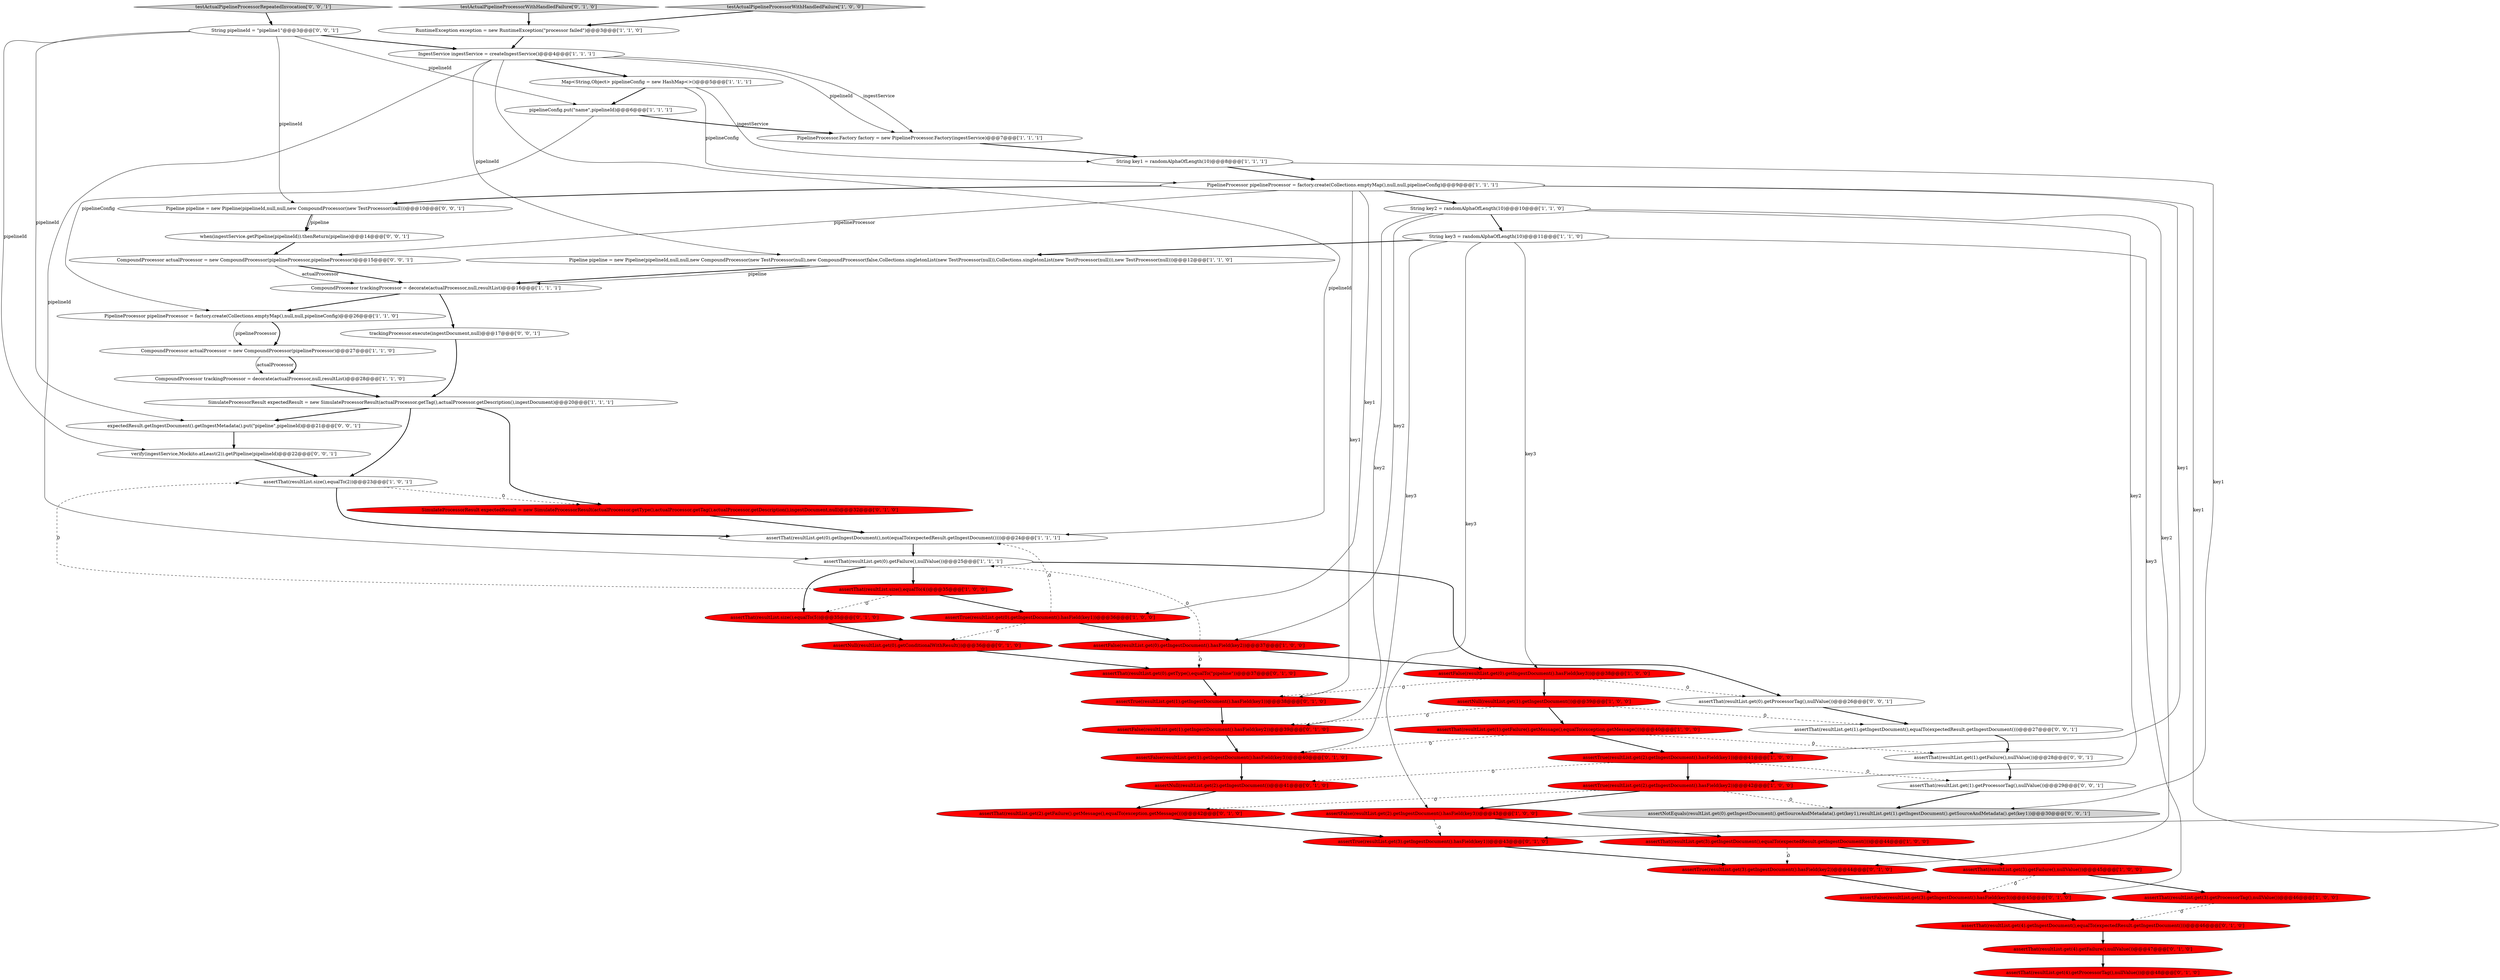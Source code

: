 digraph {
7 [style = filled, label = "assertFalse(resultList.get(0).getIngestDocument().hasField(key3))@@@38@@@['1', '0', '0']", fillcolor = red, shape = ellipse image = "AAA1AAABBB1BBB"];
55 [style = filled, label = "Pipeline pipeline = new Pipeline(pipelineId,null,null,new CompoundProcessor(new TestProcessor(null)))@@@10@@@['0', '0', '1']", fillcolor = white, shape = ellipse image = "AAA0AAABBB3BBB"];
26 [style = filled, label = "String key1 = randomAlphaOfLength(10)@@@8@@@['1', '1', '1']", fillcolor = white, shape = ellipse image = "AAA0AAABBB1BBB"];
32 [style = filled, label = "assertThat(resultList.size(),equalTo(5))@@@35@@@['0', '1', '0']", fillcolor = red, shape = ellipse image = "AAA1AAABBB2BBB"];
39 [style = filled, label = "assertThat(resultList.get(4).getIngestDocument(),equalTo(expectedResult.getIngestDocument()))@@@46@@@['0', '1', '0']", fillcolor = red, shape = ellipse image = "AAA1AAABBB2BBB"];
18 [style = filled, label = "assertThat(resultList.get(1).getFailure().getMessage(),equalTo(exception.getMessage()))@@@40@@@['1', '0', '0']", fillcolor = red, shape = ellipse image = "AAA1AAABBB1BBB"];
44 [style = filled, label = "testActualPipelineProcessorWithHandledFailure['0', '1', '0']", fillcolor = lightgray, shape = diamond image = "AAA0AAABBB2BBB"];
27 [style = filled, label = "assertThat(resultList.size(),equalTo(4))@@@35@@@['1', '0', '0']", fillcolor = red, shape = ellipse image = "AAA1AAABBB1BBB"];
52 [style = filled, label = "assertThat(resultList.get(1).getIngestDocument(),equalTo(expectedResult.getIngestDocument()))@@@27@@@['0', '0', '1']", fillcolor = white, shape = ellipse image = "AAA0AAABBB3BBB"];
41 [style = filled, label = "assertTrue(resultList.get(1).getIngestDocument().hasField(key1))@@@38@@@['0', '1', '0']", fillcolor = red, shape = ellipse image = "AAA1AAABBB2BBB"];
5 [style = filled, label = "testActualPipelineProcessorWithHandledFailure['1', '0', '0']", fillcolor = lightgray, shape = diamond image = "AAA0AAABBB1BBB"];
34 [style = filled, label = "assertFalse(resultList.get(1).getIngestDocument().hasField(key3))@@@40@@@['0', '1', '0']", fillcolor = red, shape = ellipse image = "AAA1AAABBB2BBB"];
42 [style = filled, label = "assertNull(resultList.get(0).getConditionalWithResult())@@@36@@@['0', '1', '0']", fillcolor = red, shape = ellipse image = "AAA1AAABBB2BBB"];
13 [style = filled, label = "PipelineProcessor.Factory factory = new PipelineProcessor.Factory(ingestService)@@@7@@@['1', '1', '1']", fillcolor = white, shape = ellipse image = "AAA0AAABBB1BBB"];
56 [style = filled, label = "expectedResult.getIngestDocument().getIngestMetadata().put(\"pipeline\",pipelineId)@@@21@@@['0', '0', '1']", fillcolor = white, shape = ellipse image = "AAA0AAABBB3BBB"];
12 [style = filled, label = "assertThat(resultList.size(),equalTo(2))@@@23@@@['1', '0', '1']", fillcolor = white, shape = ellipse image = "AAA0AAABBB1BBB"];
22 [style = filled, label = "assertFalse(resultList.get(2).getIngestDocument().hasField(key3))@@@43@@@['1', '0', '0']", fillcolor = red, shape = ellipse image = "AAA1AAABBB1BBB"];
24 [style = filled, label = "String key2 = randomAlphaOfLength(10)@@@10@@@['1', '1', '0']", fillcolor = white, shape = ellipse image = "AAA0AAABBB1BBB"];
20 [style = filled, label = "assertThat(resultList.get(3).getProcessorTag(),nullValue())@@@46@@@['1', '0', '0']", fillcolor = red, shape = ellipse image = "AAA1AAABBB1BBB"];
59 [style = filled, label = "assertNotEquals(resultList.get(0).getIngestDocument().getSourceAndMetadata().get(key1),resultList.get(1).getIngestDocument().getSourceAndMetadata().get(key1))@@@30@@@['0', '0', '1']", fillcolor = lightgray, shape = ellipse image = "AAA0AAABBB3BBB"];
14 [style = filled, label = "PipelineProcessor pipelineProcessor = factory.create(Collections.emptyMap(),null,null,pipelineConfig)@@@9@@@['1', '1', '1']", fillcolor = white, shape = ellipse image = "AAA0AAABBB1BBB"];
15 [style = filled, label = "CompoundProcessor trackingProcessor = decorate(actualProcessor,null,resultList)@@@28@@@['1', '1', '0']", fillcolor = white, shape = ellipse image = "AAA0AAABBB1BBB"];
46 [style = filled, label = "SimulateProcessorResult expectedResult = new SimulateProcessorResult(actualProcessor.getType(),actualProcessor.getTag(),actualProcessor.getDescription(),ingestDocument,null)@@@32@@@['0', '1', '0']", fillcolor = red, shape = ellipse image = "AAA1AAABBB2BBB"];
19 [style = filled, label = "assertFalse(resultList.get(0).getIngestDocument().hasField(key2))@@@37@@@['1', '0', '0']", fillcolor = red, shape = ellipse image = "AAA1AAABBB1BBB"];
45 [style = filled, label = "assertTrue(resultList.get(3).getIngestDocument().hasField(key2))@@@44@@@['0', '1', '0']", fillcolor = red, shape = ellipse image = "AAA1AAABBB2BBB"];
2 [style = filled, label = "SimulateProcessorResult expectedResult = new SimulateProcessorResult(actualProcessor.getTag(),actualProcessor.getDescription(),ingestDocument)@@@20@@@['1', '1', '1']", fillcolor = white, shape = ellipse image = "AAA0AAABBB1BBB"];
36 [style = filled, label = "assertThat(resultList.get(2).getFailure().getMessage(),equalTo(exception.getMessage()))@@@42@@@['0', '1', '0']", fillcolor = red, shape = ellipse image = "AAA1AAABBB2BBB"];
51 [style = filled, label = "assertThat(resultList.get(1).getProcessorTag(),nullValue())@@@29@@@['0', '0', '1']", fillcolor = white, shape = ellipse image = "AAA0AAABBB3BBB"];
57 [style = filled, label = "trackingProcessor.execute(ingestDocument,null)@@@17@@@['0', '0', '1']", fillcolor = white, shape = ellipse image = "AAA0AAABBB3BBB"];
21 [style = filled, label = "Map<String,Object> pipelineConfig = new HashMap<>()@@@5@@@['1', '1', '1']", fillcolor = white, shape = ellipse image = "AAA0AAABBB1BBB"];
28 [style = filled, label = "assertTrue(resultList.get(2).getIngestDocument().hasField(key1))@@@41@@@['1', '0', '0']", fillcolor = red, shape = ellipse image = "AAA1AAABBB1BBB"];
29 [style = filled, label = "CompoundProcessor actualProcessor = new CompoundProcessor(pipelineProcessor)@@@27@@@['1', '1', '0']", fillcolor = white, shape = ellipse image = "AAA0AAABBB1BBB"];
47 [style = filled, label = "String pipelineId = \"pipeline1\"@@@3@@@['0', '0', '1']", fillcolor = white, shape = ellipse image = "AAA0AAABBB3BBB"];
50 [style = filled, label = "when(ingestService.getPipeline(pipelineId)).thenReturn(pipeline)@@@14@@@['0', '0', '1']", fillcolor = white, shape = ellipse image = "AAA0AAABBB3BBB"];
25 [style = filled, label = "RuntimeException exception = new RuntimeException(\"processor failed\")@@@3@@@['1', '1', '0']", fillcolor = white, shape = ellipse image = "AAA0AAABBB1BBB"];
9 [style = filled, label = "Pipeline pipeline = new Pipeline(pipelineId,null,null,new CompoundProcessor(new TestProcessor(null),new CompoundProcessor(false,Collections.singletonList(new TestProcessor(null)),Collections.singletonList(new TestProcessor(null))),new TestProcessor(null)))@@@12@@@['1', '1', '0']", fillcolor = white, shape = ellipse image = "AAA0AAABBB1BBB"];
31 [style = filled, label = "assertTrue(resultList.get(3).getIngestDocument().hasField(key1))@@@43@@@['0', '1', '0']", fillcolor = red, shape = ellipse image = "AAA1AAABBB2BBB"];
35 [style = filled, label = "assertNull(resultList.get(2).getIngestDocument())@@@41@@@['0', '1', '0']", fillcolor = red, shape = ellipse image = "AAA1AAABBB2BBB"];
4 [style = filled, label = "assertThat(resultList.get(0).getIngestDocument(),not(equalTo(expectedResult.getIngestDocument())))@@@24@@@['1', '1', '1']", fillcolor = white, shape = ellipse image = "AAA0AAABBB1BBB"];
23 [style = filled, label = "pipelineConfig.put(\"name\",pipelineId)@@@6@@@['1', '1', '1']", fillcolor = white, shape = ellipse image = "AAA0AAABBB1BBB"];
30 [style = filled, label = "String key3 = randomAlphaOfLength(10)@@@11@@@['1', '1', '0']", fillcolor = white, shape = ellipse image = "AAA0AAABBB1BBB"];
40 [style = filled, label = "assertFalse(resultList.get(1).getIngestDocument().hasField(key2))@@@39@@@['0', '1', '0']", fillcolor = red, shape = ellipse image = "AAA1AAABBB2BBB"];
0 [style = filled, label = "assertTrue(resultList.get(0).getIngestDocument().hasField(key1))@@@36@@@['1', '0', '0']", fillcolor = red, shape = ellipse image = "AAA1AAABBB1BBB"];
8 [style = filled, label = "assertNull(resultList.get(1).getIngestDocument())@@@39@@@['1', '0', '0']", fillcolor = red, shape = ellipse image = "AAA1AAABBB1BBB"];
6 [style = filled, label = "assertThat(resultList.get(0).getFailure(),nullValue())@@@25@@@['1', '1', '1']", fillcolor = white, shape = ellipse image = "AAA0AAABBB1BBB"];
48 [style = filled, label = "verify(ingestService,Mockito.atLeast(2)).getPipeline(pipelineId)@@@22@@@['0', '0', '1']", fillcolor = white, shape = ellipse image = "AAA0AAABBB3BBB"];
43 [style = filled, label = "assertThat(resultList.get(0).getType(),equalTo(\"pipeline\"))@@@37@@@['0', '1', '0']", fillcolor = red, shape = ellipse image = "AAA1AAABBB2BBB"];
33 [style = filled, label = "assertThat(resultList.get(4).getProcessorTag(),nullValue())@@@48@@@['0', '1', '0']", fillcolor = red, shape = ellipse image = "AAA1AAABBB2BBB"];
16 [style = filled, label = "assertThat(resultList.get(3).getFailure(),nullValue())@@@45@@@['1', '0', '0']", fillcolor = red, shape = ellipse image = "AAA1AAABBB1BBB"];
17 [style = filled, label = "assertTrue(resultList.get(2).getIngestDocument().hasField(key2))@@@42@@@['1', '0', '0']", fillcolor = red, shape = ellipse image = "AAA1AAABBB1BBB"];
10 [style = filled, label = "CompoundProcessor trackingProcessor = decorate(actualProcessor,null,resultList)@@@16@@@['1', '1', '1']", fillcolor = white, shape = ellipse image = "AAA0AAABBB1BBB"];
1 [style = filled, label = "IngestService ingestService = createIngestService()@@@4@@@['1', '1', '1']", fillcolor = white, shape = ellipse image = "AAA0AAABBB1BBB"];
53 [style = filled, label = "assertThat(resultList.get(1).getFailure(),nullValue())@@@28@@@['0', '0', '1']", fillcolor = white, shape = ellipse image = "AAA0AAABBB3BBB"];
49 [style = filled, label = "testActualPipelineProcessorRepeatedInvocation['0', '0', '1']", fillcolor = lightgray, shape = diamond image = "AAA0AAABBB3BBB"];
58 [style = filled, label = "assertThat(resultList.get(0).getProcessorTag(),nullValue())@@@26@@@['0', '0', '1']", fillcolor = white, shape = ellipse image = "AAA0AAABBB3BBB"];
3 [style = filled, label = "PipelineProcessor pipelineProcessor = factory.create(Collections.emptyMap(),null,null,pipelineConfig)@@@26@@@['1', '1', '0']", fillcolor = white, shape = ellipse image = "AAA0AAABBB1BBB"];
54 [style = filled, label = "CompoundProcessor actualProcessor = new CompoundProcessor(pipelineProcessor,pipelineProcessor)@@@15@@@['0', '0', '1']", fillcolor = white, shape = ellipse image = "AAA0AAABBB3BBB"];
37 [style = filled, label = "assertFalse(resultList.get(3).getIngestDocument().hasField(key3))@@@45@@@['0', '1', '0']", fillcolor = red, shape = ellipse image = "AAA1AAABBB2BBB"];
38 [style = filled, label = "assertThat(resultList.get(4).getFailure(),nullValue())@@@47@@@['0', '1', '0']", fillcolor = red, shape = ellipse image = "AAA1AAABBB2BBB"];
11 [style = filled, label = "assertThat(resultList.get(3).getIngestDocument(),equalTo(expectedResult.getIngestDocument()))@@@44@@@['1', '0', '0']", fillcolor = red, shape = ellipse image = "AAA1AAABBB1BBB"];
14->24 [style = bold, label=""];
29->15 [style = bold, label=""];
17->59 [style = dashed, label="0"];
25->1 [style = bold, label=""];
19->6 [style = dashed, label="0"];
55->50 [style = solid, label="pipeline"];
9->10 [style = bold, label=""];
7->8 [style = bold, label=""];
1->6 [style = solid, label="pipelineId"];
24->30 [style = bold, label=""];
48->12 [style = bold, label=""];
0->42 [style = dashed, label="0"];
24->45 [style = solid, label="key2"];
23->13 [style = bold, label=""];
1->21 [style = bold, label=""];
47->56 [style = solid, label="pipelineId"];
39->38 [style = bold, label=""];
12->46 [style = dashed, label="0"];
10->57 [style = bold, label=""];
20->39 [style = dashed, label="0"];
17->36 [style = dashed, label="0"];
50->54 [style = bold, label=""];
23->3 [style = solid, label="pipelineConfig"];
24->19 [style = solid, label="key2"];
30->34 [style = solid, label="key3"];
6->32 [style = bold, label=""];
11->16 [style = bold, label=""];
27->12 [style = dashed, label="0"];
1->4 [style = solid, label="pipelineId"];
16->37 [style = dashed, label="0"];
27->0 [style = bold, label=""];
0->19 [style = bold, label=""];
18->53 [style = dashed, label="0"];
8->18 [style = bold, label=""];
36->31 [style = bold, label=""];
7->58 [style = dashed, label="0"];
26->14 [style = bold, label=""];
0->4 [style = dashed, label="0"];
40->34 [style = bold, label=""];
30->37 [style = solid, label="key3"];
24->40 [style = solid, label="key2"];
18->28 [style = bold, label=""];
5->25 [style = bold, label=""];
1->13 [style = solid, label="pipelineId"];
29->15 [style = solid, label="actualProcessor"];
46->4 [style = bold, label=""];
14->28 [style = solid, label="key1"];
56->48 [style = bold, label=""];
47->55 [style = solid, label="pipelineId"];
34->35 [style = bold, label=""];
38->33 [style = bold, label=""];
16->20 [style = bold, label=""];
32->42 [style = bold, label=""];
3->29 [style = bold, label=""];
22->11 [style = bold, label=""];
57->2 [style = bold, label=""];
22->31 [style = dashed, label="0"];
47->1 [style = bold, label=""];
21->23 [style = bold, label=""];
8->40 [style = dashed, label="0"];
47->23 [style = solid, label="pipelineId"];
30->9 [style = bold, label=""];
28->51 [style = dashed, label="0"];
30->22 [style = solid, label="key3"];
47->48 [style = solid, label="pipelineId"];
14->54 [style = solid, label="pipelineProcessor"];
18->34 [style = dashed, label="0"];
6->27 [style = bold, label=""];
3->29 [style = solid, label="pipelineProcessor"];
21->26 [style = solid, label="ingestService"];
1->13 [style = solid, label="ingestService"];
41->40 [style = bold, label=""];
13->26 [style = bold, label=""];
27->32 [style = dashed, label="0"];
28->17 [style = bold, label=""];
43->41 [style = bold, label=""];
44->25 [style = bold, label=""];
54->10 [style = bold, label=""];
7->41 [style = dashed, label="0"];
55->50 [style = bold, label=""];
37->39 [style = bold, label=""];
8->52 [style = dashed, label="0"];
21->14 [style = solid, label="pipelineConfig"];
2->46 [style = bold, label=""];
15->2 [style = bold, label=""];
42->43 [style = bold, label=""];
52->53 [style = bold, label=""];
53->51 [style = bold, label=""];
4->6 [style = bold, label=""];
26->59 [style = solid, label="key1"];
10->3 [style = bold, label=""];
14->0 [style = solid, label="key1"];
28->35 [style = dashed, label="0"];
9->10 [style = solid, label="pipeline"];
17->22 [style = bold, label=""];
2->12 [style = bold, label=""];
51->59 [style = bold, label=""];
49->47 [style = bold, label=""];
1->9 [style = solid, label="pipelineId"];
12->4 [style = bold, label=""];
24->17 [style = solid, label="key2"];
19->43 [style = dashed, label="0"];
54->10 [style = solid, label="actualProcessor"];
14->55 [style = bold, label=""];
58->52 [style = bold, label=""];
45->37 [style = bold, label=""];
35->36 [style = bold, label=""];
6->58 [style = bold, label=""];
2->56 [style = bold, label=""];
19->7 [style = bold, label=""];
31->45 [style = bold, label=""];
14->31 [style = solid, label="key1"];
30->7 [style = solid, label="key3"];
14->41 [style = solid, label="key1"];
11->45 [style = dashed, label="0"];
}
